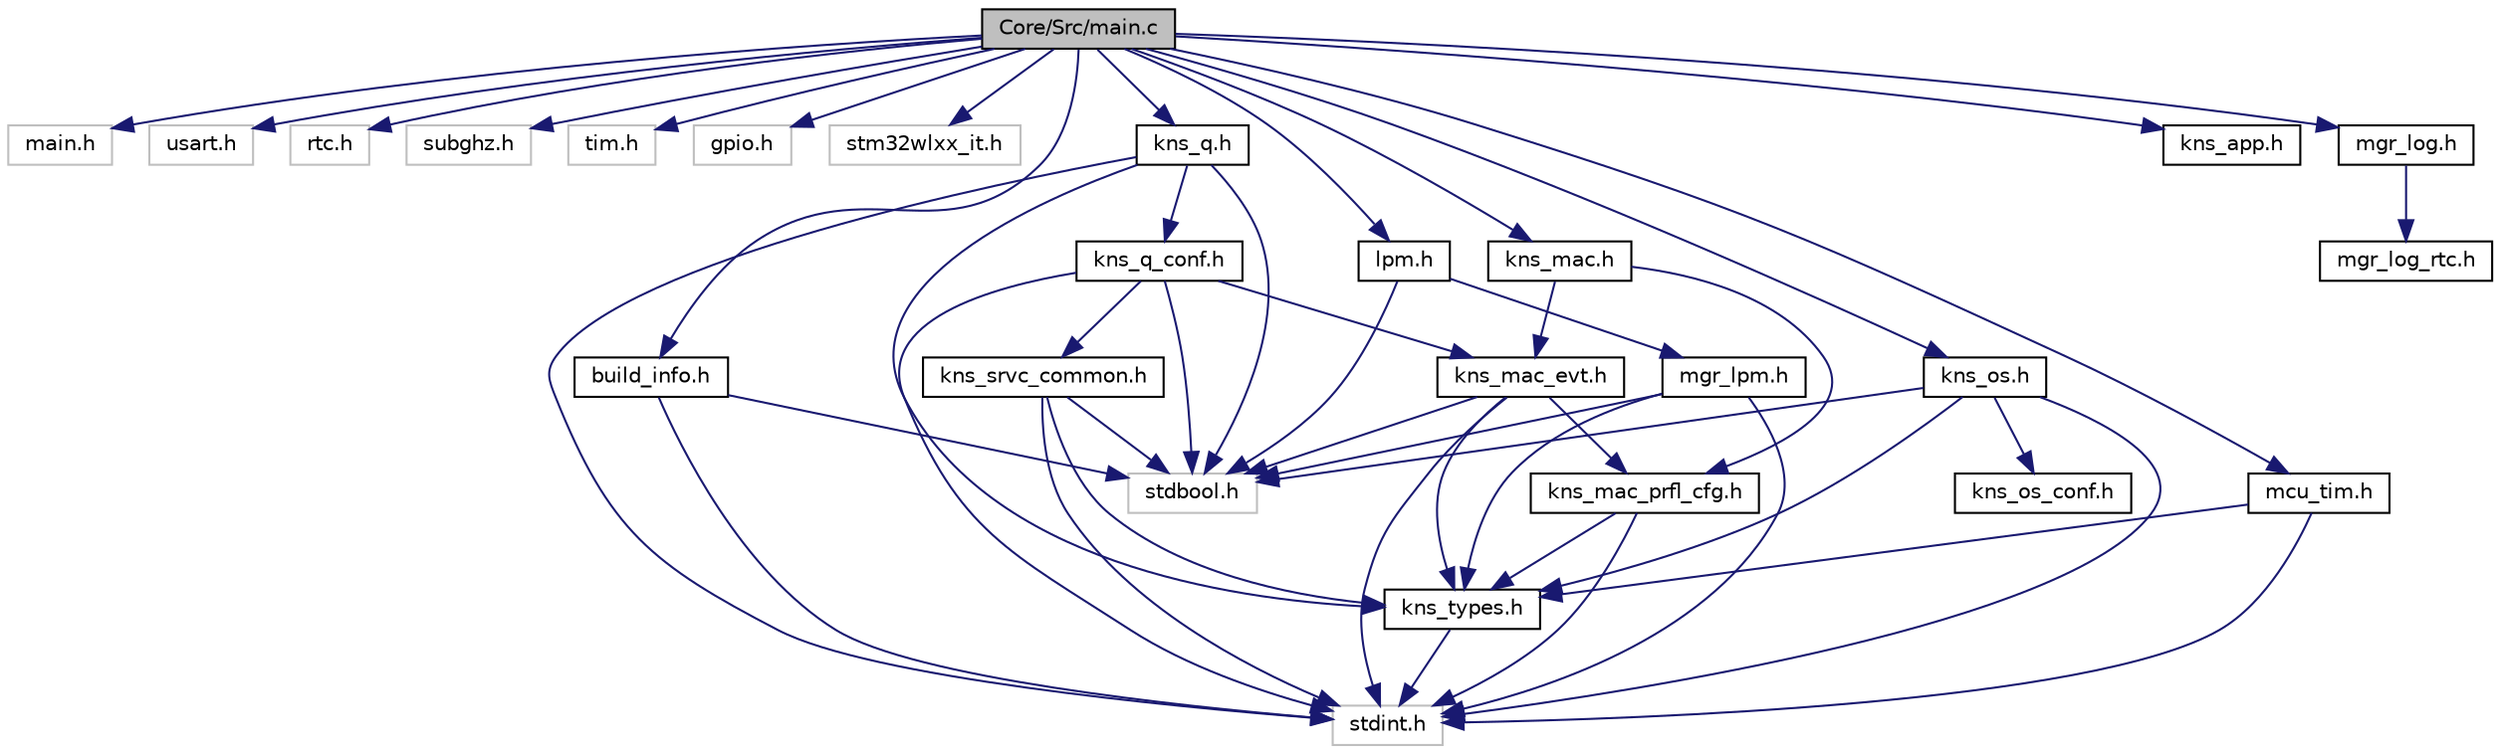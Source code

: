 digraph "Core/Src/main.c"
{
 // INTERACTIVE_SVG=YES
 // LATEX_PDF_SIZE
  edge [fontname="Helvetica",fontsize="10",labelfontname="Helvetica",labelfontsize="10"];
  node [fontname="Helvetica",fontsize="10",shape=record];
  Node1 [label="Core/Src/main.c",height=0.2,width=0.4,color="black", fillcolor="grey75", style="filled", fontcolor="black",tooltip=": Main program body"];
  Node1 -> Node2 [color="midnightblue",fontsize="10",style="solid",fontname="Helvetica"];
  Node2 [label="main.h",height=0.2,width=0.4,color="grey75", fillcolor="white", style="filled",tooltip=" "];
  Node1 -> Node3 [color="midnightblue",fontsize="10",style="solid",fontname="Helvetica"];
  Node3 [label="usart.h",height=0.2,width=0.4,color="grey75", fillcolor="white", style="filled",tooltip=" "];
  Node1 -> Node4 [color="midnightblue",fontsize="10",style="solid",fontname="Helvetica"];
  Node4 [label="rtc.h",height=0.2,width=0.4,color="grey75", fillcolor="white", style="filled",tooltip=" "];
  Node1 -> Node5 [color="midnightblue",fontsize="10",style="solid",fontname="Helvetica"];
  Node5 [label="subghz.h",height=0.2,width=0.4,color="grey75", fillcolor="white", style="filled",tooltip=" "];
  Node1 -> Node6 [color="midnightblue",fontsize="10",style="solid",fontname="Helvetica"];
  Node6 [label="tim.h",height=0.2,width=0.4,color="grey75", fillcolor="white", style="filled",tooltip=" "];
  Node1 -> Node7 [color="midnightblue",fontsize="10",style="solid",fontname="Helvetica"];
  Node7 [label="gpio.h",height=0.2,width=0.4,color="grey75", fillcolor="white", style="filled",tooltip=" "];
  Node1 -> Node8 [color="midnightblue",fontsize="10",style="solid",fontname="Helvetica"];
  Node8 [label="stm32wlxx_it.h",height=0.2,width=0.4,color="grey75", fillcolor="white", style="filled",tooltip=" "];
  Node1 -> Node9 [color="midnightblue",fontsize="10",style="solid",fontname="Helvetica"];
  Node9 [label="build_info.h",height=0.2,width=0.4,color="black", fillcolor="white", style="filled",URL="$d0/dc7/build__info_8h.html",tooltip="contains references to SW version information. Corresponding builf_info.c will be generated during bu..."];
  Node9 -> Node10 [color="midnightblue",fontsize="10",style="solid",fontname="Helvetica"];
  Node10 [label="stdbool.h",height=0.2,width=0.4,color="grey75", fillcolor="white", style="filled",tooltip=" "];
  Node9 -> Node11 [color="midnightblue",fontsize="10",style="solid",fontname="Helvetica"];
  Node11 [label="stdint.h",height=0.2,width=0.4,color="grey75", fillcolor="white", style="filled",tooltip=" "];
  Node1 -> Node12 [color="midnightblue",fontsize="10",style="solid",fontname="Helvetica"];
  Node12 [label="kns_q.h",height=0.2,width=0.4,color="black", fillcolor="white", style="filled",URL="$d0/d84/kns__q_8h.html",tooltip="Configuration of queues used in kineis_swr."];
  Node12 -> Node10 [color="midnightblue",fontsize="10",style="solid",fontname="Helvetica"];
  Node12 -> Node11 [color="midnightblue",fontsize="10",style="solid",fontname="Helvetica"];
  Node12 -> Node13 [color="midnightblue",fontsize="10",style="solid",fontname="Helvetica"];
  Node13 [label="kns_types.h",height=0.2,width=0.4,color="black", fillcolor="white", style="filled",URL="$d8/d85/kns__types_8h.html",tooltip="Kineis types definition."];
  Node13 -> Node11 [color="midnightblue",fontsize="10",style="solid",fontname="Helvetica"];
  Node12 -> Node14 [color="midnightblue",fontsize="10",style="solid",fontname="Helvetica"];
  Node14 [label="kns_q_conf.h",height=0.2,width=0.4,color="black", fillcolor="white", style="filled",URL="$d8/dd1/kns__q__conf_8h.html",tooltip="Configuration of queues used in kineis_sw."];
  Node14 -> Node10 [color="midnightblue",fontsize="10",style="solid",fontname="Helvetica"];
  Node14 -> Node11 [color="midnightblue",fontsize="10",style="solid",fontname="Helvetica"];
  Node14 -> Node15 [color="midnightblue",fontsize="10",style="solid",fontname="Helvetica"];
  Node15 [label="kns_mac_evt.h",height=0.2,width=0.4,color="black", fillcolor="white", style="filled",URL="$df/d64/kns__mac__evt_8h.html",tooltip=" "];
  Node15 -> Node10 [color="midnightblue",fontsize="10",style="solid",fontname="Helvetica"];
  Node15 -> Node11 [color="midnightblue",fontsize="10",style="solid",fontname="Helvetica"];
  Node15 -> Node13 [color="midnightblue",fontsize="10",style="solid",fontname="Helvetica"];
  Node15 -> Node16 [color="midnightblue",fontsize="10",style="solid",fontname="Helvetica"];
  Node16 [label="kns_mac_prfl_cfg.h",height=0.2,width=0.4,color="black", fillcolor="white", style="filled",URL="$d8/d4a/kns__mac__prfl__cfg_8h.html",tooltip="Header file describing the ser settings required to configure a MAC protocol."];
  Node16 -> Node11 [color="midnightblue",fontsize="10",style="solid",fontname="Helvetica"];
  Node16 -> Node13 [color="midnightblue",fontsize="10",style="solid",fontname="Helvetica"];
  Node14 -> Node17 [color="midnightblue",fontsize="10",style="solid",fontname="Helvetica"];
  Node17 [label="kns_srvc_common.h",height=0.2,width=0.4,color="black", fillcolor="white", style="filled",URL="$d7/d8a/kns__srvc__common_8h.html",tooltip="Common part of Kinéis service layer."];
  Node17 -> Node10 [color="midnightblue",fontsize="10",style="solid",fontname="Helvetica"];
  Node17 -> Node11 [color="midnightblue",fontsize="10",style="solid",fontname="Helvetica"];
  Node17 -> Node13 [color="midnightblue",fontsize="10",style="solid",fontname="Helvetica"];
  Node1 -> Node18 [color="midnightblue",fontsize="10",style="solid",fontname="Helvetica"];
  Node18 [label="kns_os.h",height=0.2,width=0.4,color="black", fillcolor="white", style="filled",URL="$d2/de2/kns__os_8h.html",tooltip="Minimalist baremetal OS to be used with Kineissoftware stack."];
  Node18 -> Node10 [color="midnightblue",fontsize="10",style="solid",fontname="Helvetica"];
  Node18 -> Node11 [color="midnightblue",fontsize="10",style="solid",fontname="Helvetica"];
  Node18 -> Node13 [color="midnightblue",fontsize="10",style="solid",fontname="Helvetica"];
  Node18 -> Node19 [color="midnightblue",fontsize="10",style="solid",fontname="Helvetica"];
  Node19 [label="kns_os_conf.h",height=0.2,width=0.4,color="black", fillcolor="white", style="filled",URL="$d6/d73/kns__os__conf_8h.html",tooltip="Configuration of task used with/in kineis_sw."];
  Node1 -> Node20 [color="midnightblue",fontsize="10",style="solid",fontname="Helvetica"];
  Node20 [label="mcu_tim.h",height=0.2,width=0.4,color="black", fillcolor="white", style="filled",URL="$d4/dbe/mcu__tim_8h.html",tooltip="MCU wrappers for timer or non-blocking delays used by Kineis stack."];
  Node20 -> Node11 [color="midnightblue",fontsize="10",style="solid",fontname="Helvetica"];
  Node20 -> Node13 [color="midnightblue",fontsize="10",style="solid",fontname="Helvetica"];
  Node1 -> Node21 [color="midnightblue",fontsize="10",style="solid",fontname="Helvetica"];
  Node21 [label="kns_mac.h",height=0.2,width=0.4,color="black", fillcolor="white", style="filled",URL="$d7/d1a/kns__mac_8h.html",tooltip="Main header file for MAC layer of Kineis stack."];
  Node21 -> Node15 [color="midnightblue",fontsize="10",style="solid",fontname="Helvetica"];
  Node21 -> Node16 [color="midnightblue",fontsize="10",style="solid",fontname="Helvetica"];
  Node1 -> Node22 [color="midnightblue",fontsize="10",style="solid",fontname="Helvetica"];
  Node22 [label="kns_app.h",height=0.2,width=0.4,color="black", fillcolor="white", style="filled",URL="$d2/d0e/kns__app_8h.html",tooltip="provide main application softwares using kineis sw satck"];
  Node1 -> Node23 [color="midnightblue",fontsize="10",style="solid",fontname="Helvetica"];
  Node23 [label="lpm.h",height=0.2,width=0.4,color="black", fillcolor="white", style="filled",URL="$df/db7/lpm_8h.html",tooltip="This file contains some utilities and functions needed for a correct handling of LPM on the STM32WL55..."];
  Node23 -> Node10 [color="midnightblue",fontsize="10",style="solid",fontname="Helvetica"];
  Node23 -> Node24 [color="midnightblue",fontsize="10",style="solid",fontname="Helvetica"];
  Node24 [label="mgr_lpm.h",height=0.2,width=0.4,color="black", fillcolor="white", style="filled",URL="$df/d63/mgr__lpm_8h.html",tooltip="low power mode manager is in charge to collect all low power needs from 'clients' and setup the corre..."];
  Node24 -> Node10 [color="midnightblue",fontsize="10",style="solid",fontname="Helvetica"];
  Node24 -> Node11 [color="midnightblue",fontsize="10",style="solid",fontname="Helvetica"];
  Node24 -> Node13 [color="midnightblue",fontsize="10",style="solid",fontname="Helvetica"];
  Node1 -> Node25 [color="midnightblue",fontsize="10",style="solid",fontname="Helvetica"];
  Node25 [label="mgr_log.h",height=0.2,width=0.4,color="black", fillcolor="white", style="filled",URL="$d2/d2e/mgr__log_8h.html",tooltip="logger main header file"];
  Node25 -> Node26 [color="midnightblue",fontsize="10",style="solid",fontname="Helvetica"];
  Node26 [label="mgr_log_rtc.h",height=0.2,width=0.4,color="black", fillcolor="white", style="filled",URL="$d9/d70/mgr__log__rtc_8h.html",tooltip=": Header for mgr_log_rtc.c file. This file contains log routine concerning RTC. Thus there is a depen..."];
}
